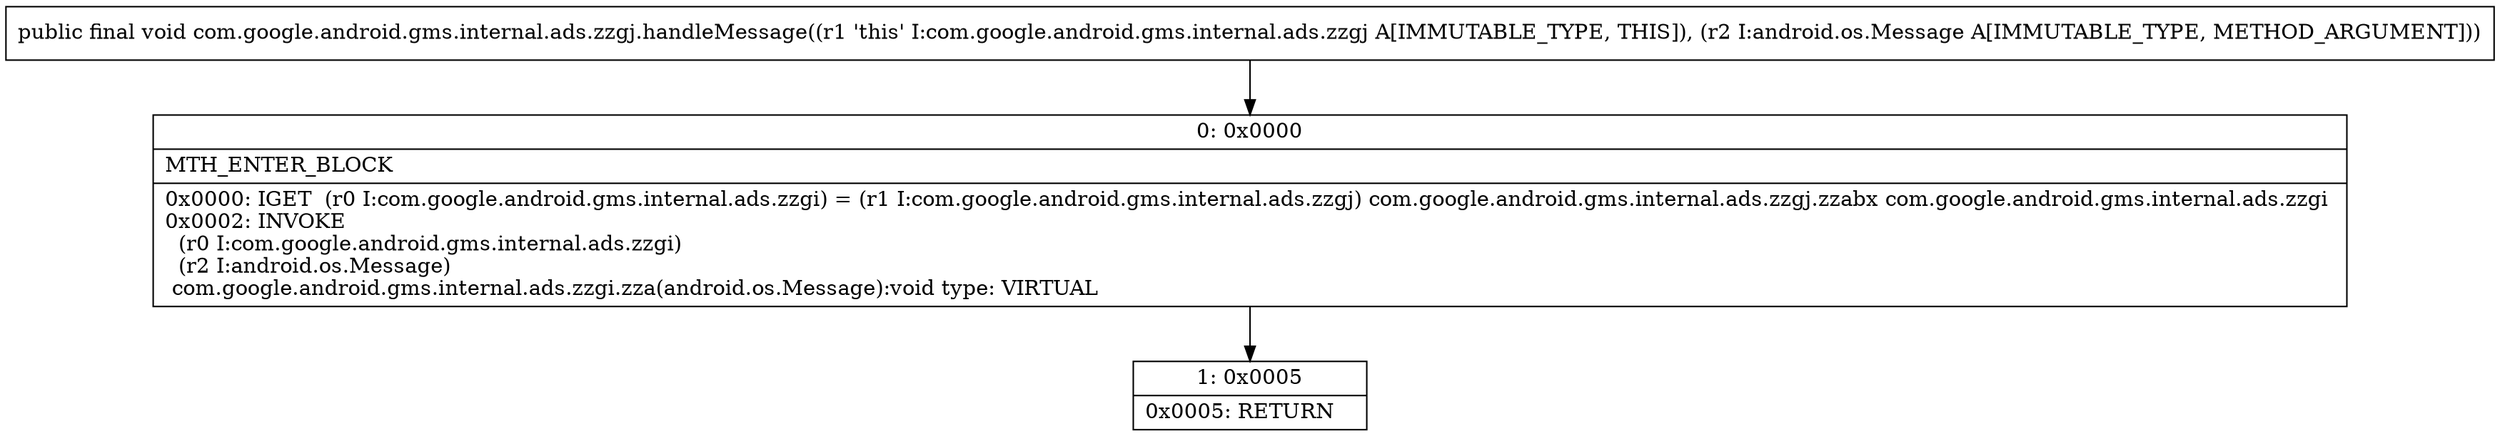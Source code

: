 digraph "CFG forcom.google.android.gms.internal.ads.zzgj.handleMessage(Landroid\/os\/Message;)V" {
Node_0 [shape=record,label="{0\:\ 0x0000|MTH_ENTER_BLOCK\l|0x0000: IGET  (r0 I:com.google.android.gms.internal.ads.zzgi) = (r1 I:com.google.android.gms.internal.ads.zzgj) com.google.android.gms.internal.ads.zzgj.zzabx com.google.android.gms.internal.ads.zzgi \l0x0002: INVOKE  \l  (r0 I:com.google.android.gms.internal.ads.zzgi)\l  (r2 I:android.os.Message)\l com.google.android.gms.internal.ads.zzgi.zza(android.os.Message):void type: VIRTUAL \l}"];
Node_1 [shape=record,label="{1\:\ 0x0005|0x0005: RETURN   \l}"];
MethodNode[shape=record,label="{public final void com.google.android.gms.internal.ads.zzgj.handleMessage((r1 'this' I:com.google.android.gms.internal.ads.zzgj A[IMMUTABLE_TYPE, THIS]), (r2 I:android.os.Message A[IMMUTABLE_TYPE, METHOD_ARGUMENT])) }"];
MethodNode -> Node_0;
Node_0 -> Node_1;
}

